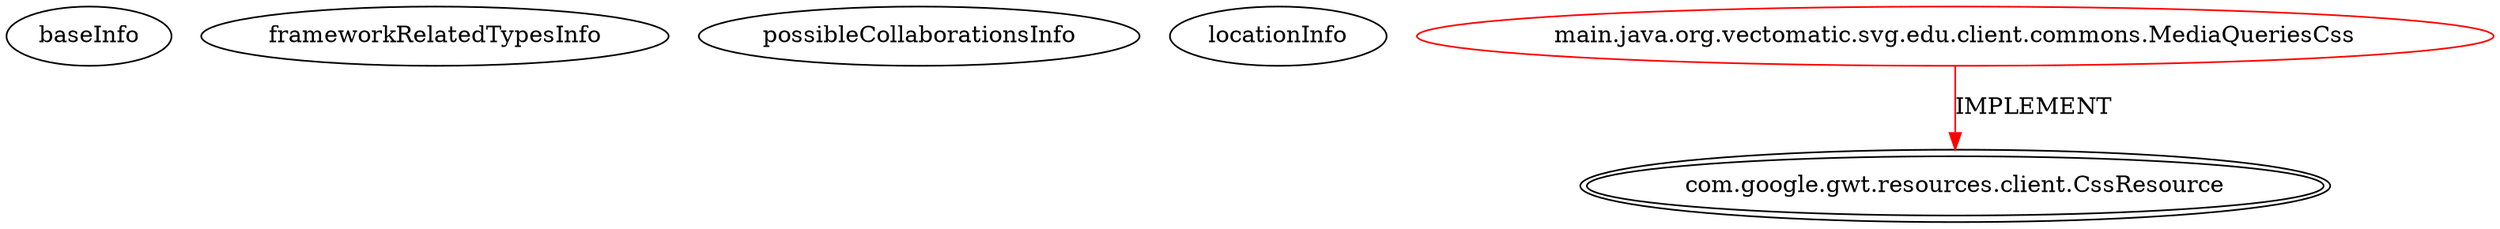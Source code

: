 digraph {
baseInfo[graphId=3481,category="extension_graph",isAnonymous=false,possibleRelation=false]
frameworkRelatedTypesInfo[0="com.google.gwt.resources.client.CssResource"]
possibleCollaborationsInfo[]
locationInfo[projectName="laaglu-lib-gwt-svg-edu-commons",filePath="/laaglu-lib-gwt-svg-edu-commons/lib-gwt-svg-edu-commons-master/src/main/java/org/vectomatic/svg/edu/client/commons/MediaQueriesCss.java",contextSignature="MediaQueriesCss",graphId="3481"]
0[label="main.java.org.vectomatic.svg.edu.client.commons.MediaQueriesCss",vertexType="ROOT_CLIENT_CLASS_DECLARATION",isFrameworkType=false,color=red]
1[label="com.google.gwt.resources.client.CssResource",vertexType="FRAMEWORK_INTERFACE_TYPE",isFrameworkType=true,peripheries=2]
0->1[label="IMPLEMENT",color=red]
}
